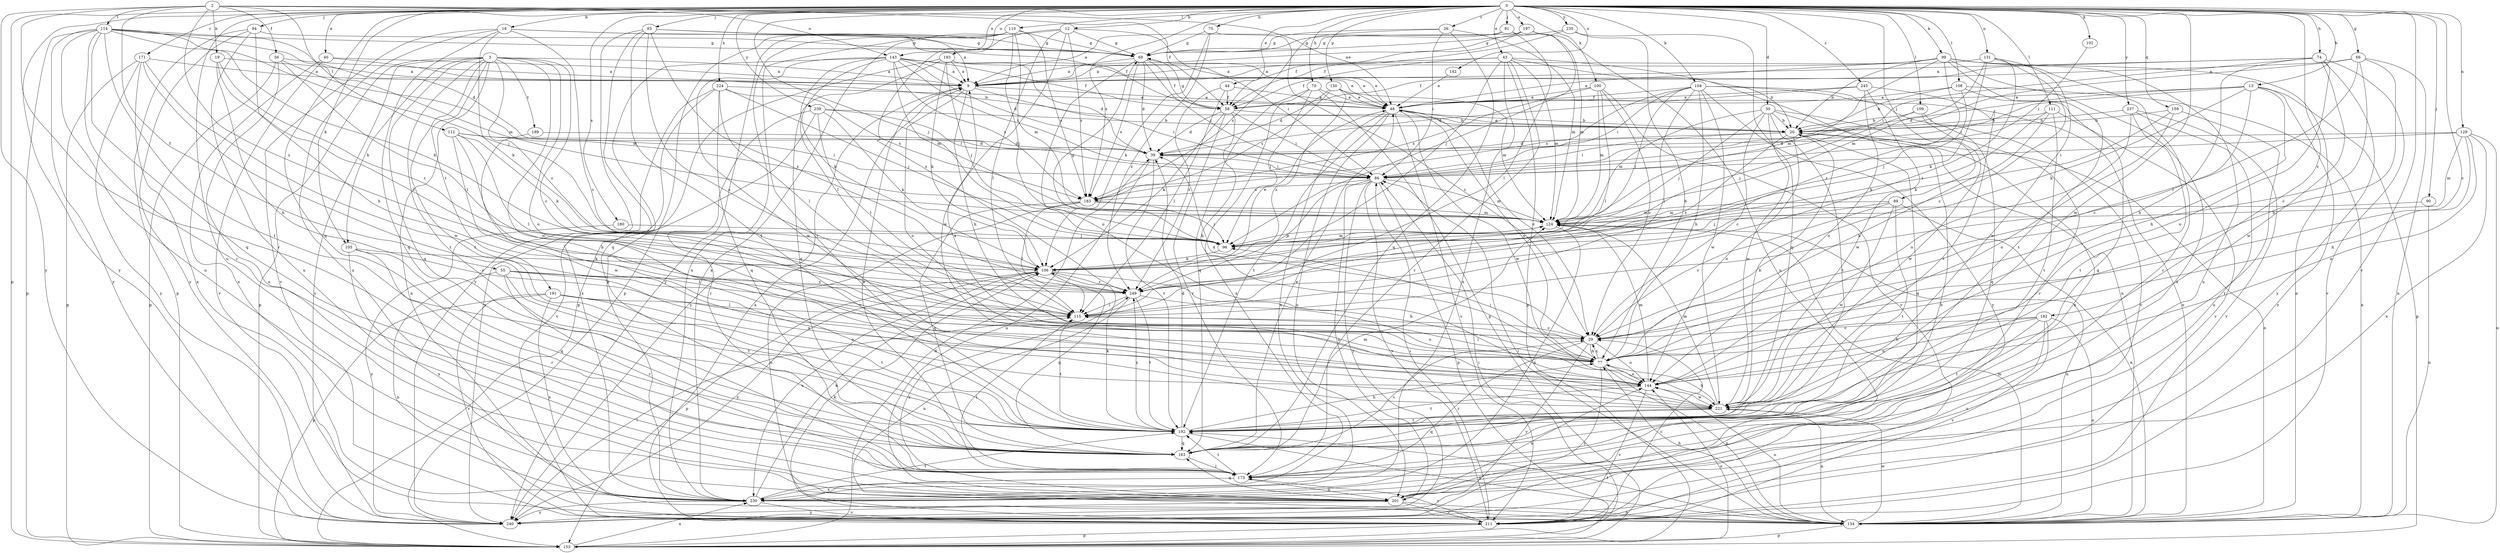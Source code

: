 strict digraph  {
0;
2;
3;
9;
12;
13;
18;
19;
20;
26;
29;
30;
39;
40;
43;
44;
48;
55;
56;
58;
66;
68;
70;
74;
75;
77;
86;
89;
90;
91;
93;
94;
96;
99;
100;
102;
104;
105;
106;
108;
109;
110;
111;
112;
114;
115;
124;
129;
131;
134;
142;
143;
144;
150;
153;
159;
163;
171;
173;
180;
182;
183;
189;
191;
192;
193;
197;
201;
211;
221;
224;
230;
235;
237;
239;
240;
245;
249;
0 -> 12  [label=b];
0 -> 13  [label=b];
0 -> 18  [label=b];
0 -> 26  [label=c];
0 -> 29  [label=c];
0 -> 30  [label=d];
0 -> 40  [label=e];
0 -> 43  [label=e];
0 -> 44  [label=e];
0 -> 66  [label=g];
0 -> 70  [label=h];
0 -> 74  [label=h];
0 -> 75  [label=h];
0 -> 89  [label=j];
0 -> 90  [label=j];
0 -> 91  [label=j];
0 -> 93  [label=j];
0 -> 94  [label=j];
0 -> 96  [label=j];
0 -> 99  [label=k];
0 -> 100  [label=k];
0 -> 102  [label=k];
0 -> 104  [label=k];
0 -> 105  [label=k];
0 -> 108  [label=l];
0 -> 109  [label=l];
0 -> 110  [label=l];
0 -> 111  [label=l];
0 -> 129  [label=n];
0 -> 131  [label=n];
0 -> 142  [label=o];
0 -> 143  [label=o];
0 -> 150  [label=p];
0 -> 153  [label=p];
0 -> 159  [label=q];
0 -> 163  [label=q];
0 -> 171  [label=r];
0 -> 180  [label=s];
0 -> 182  [label=s];
0 -> 183  [label=s];
0 -> 193  [label=u];
0 -> 197  [label=u];
0 -> 201  [label=u];
0 -> 211  [label=v];
0 -> 221  [label=w];
0 -> 224  [label=x];
0 -> 235  [label=y];
0 -> 237  [label=y];
0 -> 239  [label=y];
0 -> 240  [label=y];
0 -> 245  [label=z];
2 -> 19  [label=b];
2 -> 48  [label=e];
2 -> 55  [label=f];
2 -> 56  [label=f];
2 -> 58  [label=f];
2 -> 112  [label=l];
2 -> 114  [label=l];
2 -> 143  [label=o];
2 -> 173  [label=r];
2 -> 240  [label=y];
2 -> 249  [label=z];
3 -> 9  [label=a];
3 -> 29  [label=c];
3 -> 105  [label=k];
3 -> 134  [label=n];
3 -> 144  [label=o];
3 -> 153  [label=p];
3 -> 163  [label=q];
3 -> 173  [label=r];
3 -> 189  [label=t];
3 -> 191  [label=t];
3 -> 192  [label=t];
3 -> 221  [label=w];
3 -> 240  [label=y];
3 -> 249  [label=z];
9 -> 48  [label=e];
9 -> 77  [label=h];
9 -> 86  [label=i];
9 -> 144  [label=o];
9 -> 240  [label=y];
12 -> 68  [label=g];
12 -> 86  [label=i];
12 -> 115  [label=l];
12 -> 183  [label=s];
12 -> 221  [label=w];
12 -> 230  [label=x];
12 -> 249  [label=z];
13 -> 29  [label=c];
13 -> 39  [label=d];
13 -> 48  [label=e];
13 -> 77  [label=h];
13 -> 86  [label=i];
13 -> 106  [label=k];
13 -> 153  [label=p];
13 -> 240  [label=y];
18 -> 29  [label=c];
18 -> 58  [label=f];
18 -> 68  [label=g];
18 -> 106  [label=k];
18 -> 163  [label=q];
18 -> 201  [label=u];
18 -> 211  [label=v];
19 -> 9  [label=a];
19 -> 77  [label=h];
19 -> 115  [label=l];
19 -> 249  [label=z];
20 -> 39  [label=d];
20 -> 48  [label=e];
20 -> 86  [label=i];
20 -> 134  [label=n];
20 -> 144  [label=o];
20 -> 163  [label=q];
20 -> 249  [label=z];
26 -> 68  [label=g];
26 -> 86  [label=i];
26 -> 124  [label=m];
26 -> 163  [label=q];
26 -> 183  [label=s];
29 -> 39  [label=d];
29 -> 77  [label=h];
29 -> 144  [label=o];
29 -> 173  [label=r];
29 -> 240  [label=y];
30 -> 20  [label=b];
30 -> 29  [label=c];
30 -> 96  [label=j];
30 -> 124  [label=m];
30 -> 173  [label=r];
30 -> 192  [label=t];
30 -> 221  [label=w];
30 -> 230  [label=x];
39 -> 86  [label=i];
39 -> 192  [label=t];
39 -> 201  [label=u];
40 -> 9  [label=a];
40 -> 20  [label=b];
40 -> 211  [label=v];
40 -> 230  [label=x];
43 -> 9  [label=a];
43 -> 20  [label=b];
43 -> 58  [label=f];
43 -> 115  [label=l];
43 -> 124  [label=m];
43 -> 134  [label=n];
43 -> 153  [label=p];
43 -> 173  [label=r];
43 -> 230  [label=x];
44 -> 48  [label=e];
44 -> 58  [label=f];
44 -> 115  [label=l];
44 -> 249  [label=z];
48 -> 20  [label=b];
48 -> 29  [label=c];
48 -> 192  [label=t];
48 -> 201  [label=u];
48 -> 211  [label=v];
48 -> 221  [label=w];
48 -> 230  [label=x];
55 -> 29  [label=c];
55 -> 134  [label=n];
55 -> 144  [label=o];
55 -> 173  [label=r];
55 -> 192  [label=t];
55 -> 249  [label=z];
56 -> 9  [label=a];
56 -> 115  [label=l];
56 -> 124  [label=m];
56 -> 153  [label=p];
56 -> 201  [label=u];
58 -> 20  [label=b];
58 -> 39  [label=d];
58 -> 68  [label=g];
58 -> 77  [label=h];
58 -> 86  [label=i];
58 -> 106  [label=k];
58 -> 173  [label=r];
66 -> 9  [label=a];
66 -> 29  [label=c];
66 -> 77  [label=h];
66 -> 86  [label=i];
66 -> 115  [label=l];
66 -> 134  [label=n];
68 -> 9  [label=a];
68 -> 39  [label=d];
68 -> 48  [label=e];
68 -> 58  [label=f];
68 -> 86  [label=i];
68 -> 144  [label=o];
68 -> 183  [label=s];
70 -> 48  [label=e];
70 -> 96  [label=j];
70 -> 153  [label=p];
70 -> 163  [label=q];
70 -> 230  [label=x];
74 -> 9  [label=a];
74 -> 58  [label=f];
74 -> 77  [label=h];
74 -> 86  [label=i];
74 -> 144  [label=o];
74 -> 211  [label=v];
74 -> 221  [label=w];
74 -> 240  [label=y];
75 -> 29  [label=c];
75 -> 68  [label=g];
75 -> 106  [label=k];
75 -> 249  [label=z];
77 -> 29  [label=c];
77 -> 48  [label=e];
77 -> 96  [label=j];
77 -> 115  [label=l];
77 -> 134  [label=n];
77 -> 144  [label=o];
77 -> 240  [label=y];
86 -> 124  [label=m];
86 -> 153  [label=p];
86 -> 183  [label=s];
86 -> 201  [label=u];
86 -> 211  [label=v];
86 -> 240  [label=y];
86 -> 249  [label=z];
89 -> 29  [label=c];
89 -> 96  [label=j];
89 -> 124  [label=m];
89 -> 134  [label=n];
89 -> 192  [label=t];
89 -> 221  [label=w];
90 -> 124  [label=m];
90 -> 134  [label=n];
91 -> 9  [label=a];
91 -> 68  [label=g];
91 -> 115  [label=l];
91 -> 124  [label=m];
93 -> 9  [label=a];
93 -> 29  [label=c];
93 -> 68  [label=g];
93 -> 163  [label=q];
93 -> 192  [label=t];
93 -> 240  [label=y];
93 -> 249  [label=z];
94 -> 68  [label=g];
94 -> 77  [label=h];
94 -> 153  [label=p];
94 -> 201  [label=u];
94 -> 240  [label=y];
96 -> 68  [label=g];
96 -> 106  [label=k];
96 -> 124  [label=m];
99 -> 9  [label=a];
99 -> 20  [label=b];
99 -> 48  [label=e];
99 -> 124  [label=m];
99 -> 134  [label=n];
99 -> 173  [label=r];
99 -> 192  [label=t];
99 -> 201  [label=u];
99 -> 230  [label=x];
99 -> 249  [label=z];
100 -> 29  [label=c];
100 -> 48  [label=e];
100 -> 115  [label=l];
100 -> 124  [label=m];
100 -> 183  [label=s];
100 -> 211  [label=v];
102 -> 86  [label=i];
104 -> 58  [label=f];
104 -> 77  [label=h];
104 -> 86  [label=i];
104 -> 96  [label=j];
104 -> 115  [label=l];
104 -> 134  [label=n];
104 -> 183  [label=s];
104 -> 211  [label=v];
104 -> 221  [label=w];
104 -> 240  [label=y];
105 -> 106  [label=k];
105 -> 163  [label=q];
105 -> 173  [label=r];
105 -> 230  [label=x];
106 -> 48  [label=e];
106 -> 77  [label=h];
106 -> 153  [label=p];
106 -> 163  [label=q];
106 -> 230  [label=x];
106 -> 240  [label=y];
106 -> 249  [label=z];
108 -> 20  [label=b];
108 -> 48  [label=e];
108 -> 96  [label=j];
108 -> 134  [label=n];
108 -> 163  [label=q];
109 -> 20  [label=b];
109 -> 96  [label=j];
109 -> 163  [label=q];
109 -> 221  [label=w];
110 -> 68  [label=g];
110 -> 96  [label=j];
110 -> 124  [label=m];
110 -> 153  [label=p];
110 -> 183  [label=s];
110 -> 192  [label=t];
110 -> 230  [label=x];
110 -> 240  [label=y];
111 -> 20  [label=b];
111 -> 77  [label=h];
111 -> 106  [label=k];
111 -> 192  [label=t];
111 -> 211  [label=v];
112 -> 39  [label=d];
112 -> 77  [label=h];
112 -> 86  [label=i];
112 -> 106  [label=k];
112 -> 115  [label=l];
112 -> 221  [label=w];
114 -> 39  [label=d];
114 -> 68  [label=g];
114 -> 96  [label=j];
114 -> 106  [label=k];
114 -> 124  [label=m];
114 -> 153  [label=p];
114 -> 163  [label=q];
114 -> 173  [label=r];
114 -> 192  [label=t];
114 -> 201  [label=u];
114 -> 240  [label=y];
115 -> 29  [label=c];
115 -> 192  [label=t];
124 -> 96  [label=j];
124 -> 134  [label=n];
124 -> 230  [label=x];
129 -> 39  [label=d];
129 -> 77  [label=h];
129 -> 86  [label=i];
129 -> 124  [label=m];
129 -> 134  [label=n];
129 -> 144  [label=o];
129 -> 230  [label=x];
131 -> 9  [label=a];
131 -> 29  [label=c];
131 -> 106  [label=k];
131 -> 124  [label=m];
131 -> 221  [label=w];
131 -> 249  [label=z];
134 -> 77  [label=h];
134 -> 86  [label=i];
134 -> 124  [label=m];
134 -> 144  [label=o];
134 -> 153  [label=p];
134 -> 192  [label=t];
134 -> 221  [label=w];
142 -> 48  [label=e];
143 -> 9  [label=a];
143 -> 39  [label=d];
143 -> 48  [label=e];
143 -> 58  [label=f];
143 -> 86  [label=i];
143 -> 106  [label=k];
143 -> 115  [label=l];
143 -> 124  [label=m];
143 -> 183  [label=s];
143 -> 221  [label=w];
143 -> 230  [label=x];
144 -> 9  [label=a];
144 -> 124  [label=m];
144 -> 192  [label=t];
144 -> 211  [label=v];
144 -> 221  [label=w];
150 -> 39  [label=d];
150 -> 48  [label=e];
150 -> 124  [label=m];
150 -> 183  [label=s];
150 -> 249  [label=z];
153 -> 39  [label=d];
153 -> 86  [label=i];
153 -> 144  [label=o];
153 -> 230  [label=x];
159 -> 20  [label=b];
159 -> 106  [label=k];
159 -> 144  [label=o];
159 -> 173  [label=r];
163 -> 29  [label=c];
163 -> 48  [label=e];
163 -> 124  [label=m];
163 -> 173  [label=r];
171 -> 9  [label=a];
171 -> 153  [label=p];
171 -> 192  [label=t];
171 -> 221  [label=w];
171 -> 230  [label=x];
171 -> 240  [label=y];
173 -> 9  [label=a];
173 -> 20  [label=b];
173 -> 115  [label=l];
173 -> 192  [label=t];
173 -> 201  [label=u];
173 -> 230  [label=x];
180 -> 96  [label=j];
180 -> 240  [label=y];
182 -> 29  [label=c];
182 -> 77  [label=h];
182 -> 134  [label=n];
182 -> 144  [label=o];
182 -> 192  [label=t];
182 -> 201  [label=u];
182 -> 211  [label=v];
183 -> 96  [label=j];
183 -> 115  [label=l];
183 -> 124  [label=m];
183 -> 134  [label=n];
183 -> 163  [label=q];
189 -> 39  [label=d];
189 -> 192  [label=t];
191 -> 115  [label=l];
191 -> 144  [label=o];
191 -> 153  [label=p];
191 -> 192  [label=t];
191 -> 211  [label=v];
191 -> 230  [label=x];
192 -> 39  [label=d];
192 -> 77  [label=h];
192 -> 106  [label=k];
192 -> 134  [label=n];
192 -> 163  [label=q];
192 -> 249  [label=z];
193 -> 9  [label=a];
193 -> 39  [label=d];
193 -> 48  [label=e];
193 -> 96  [label=j];
193 -> 106  [label=k];
193 -> 153  [label=p];
193 -> 163  [label=q];
197 -> 9  [label=a];
197 -> 58  [label=f];
197 -> 68  [label=g];
197 -> 96  [label=j];
197 -> 201  [label=u];
201 -> 134  [label=n];
201 -> 144  [label=o];
201 -> 163  [label=q];
201 -> 211  [label=v];
201 -> 240  [label=y];
201 -> 249  [label=z];
211 -> 9  [label=a];
211 -> 29  [label=c];
211 -> 86  [label=i];
211 -> 106  [label=k];
211 -> 153  [label=p];
211 -> 173  [label=r];
221 -> 20  [label=b];
221 -> 77  [label=h];
221 -> 124  [label=m];
221 -> 134  [label=n];
221 -> 163  [label=q];
221 -> 192  [label=t];
224 -> 48  [label=e];
224 -> 96  [label=j];
224 -> 115  [label=l];
224 -> 163  [label=q];
224 -> 183  [label=s];
224 -> 230  [label=x];
224 -> 240  [label=y];
230 -> 106  [label=k];
230 -> 192  [label=t];
230 -> 211  [label=v];
230 -> 240  [label=y];
235 -> 58  [label=f];
235 -> 68  [label=g];
235 -> 77  [label=h];
235 -> 163  [label=q];
237 -> 20  [label=b];
237 -> 144  [label=o];
237 -> 192  [label=t];
237 -> 201  [label=u];
237 -> 211  [label=v];
239 -> 20  [label=b];
239 -> 86  [label=i];
239 -> 106  [label=k];
239 -> 115  [label=l];
239 -> 173  [label=r];
239 -> 211  [label=v];
240 -> 115  [label=l];
245 -> 39  [label=d];
245 -> 48  [label=e];
245 -> 144  [label=o];
245 -> 192  [label=t];
245 -> 221  [label=w];
249 -> 115  [label=l];
249 -> 134  [label=n];
249 -> 144  [label=o];
249 -> 192  [label=t];
}
